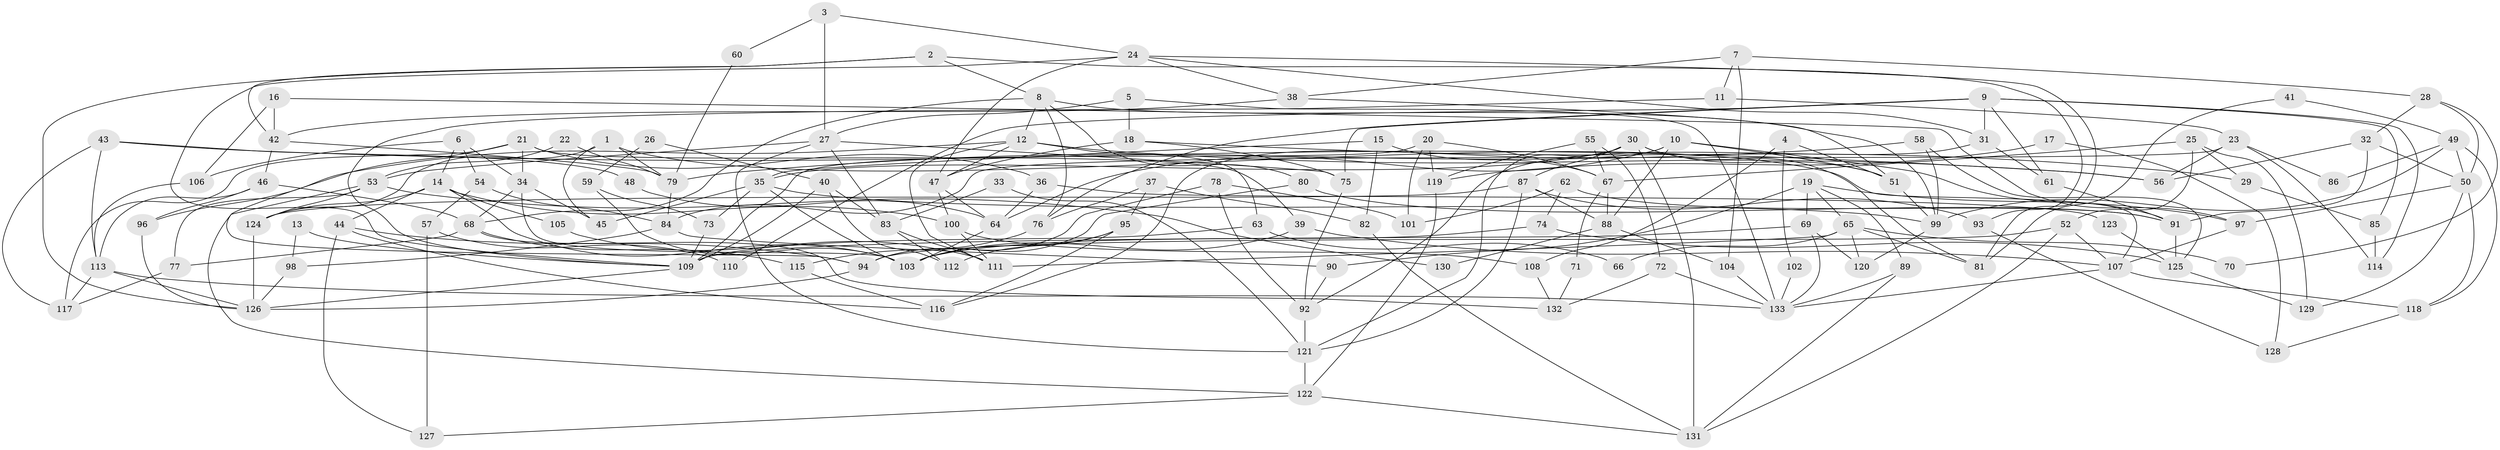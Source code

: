 // coarse degree distribution, {11: 0.025, 6: 0.1125, 4: 0.1125, 16: 0.0125, 3: 0.2875, 9: 0.0375, 13: 0.025, 8: 0.05, 5: 0.15, 14: 0.0125, 7: 0.05, 2: 0.125}
// Generated by graph-tools (version 1.1) at 2025/51/03/04/25 22:51:09]
// undirected, 133 vertices, 266 edges
graph export_dot {
  node [color=gray90,style=filled];
  1;
  2;
  3;
  4;
  5;
  6;
  7;
  8;
  9;
  10;
  11;
  12;
  13;
  14;
  15;
  16;
  17;
  18;
  19;
  20;
  21;
  22;
  23;
  24;
  25;
  26;
  27;
  28;
  29;
  30;
  31;
  32;
  33;
  34;
  35;
  36;
  37;
  38;
  39;
  40;
  41;
  42;
  43;
  44;
  45;
  46;
  47;
  48;
  49;
  50;
  51;
  52;
  53;
  54;
  55;
  56;
  57;
  58;
  59;
  60;
  61;
  62;
  63;
  64;
  65;
  66;
  67;
  68;
  69;
  70;
  71;
  72;
  73;
  74;
  75;
  76;
  77;
  78;
  79;
  80;
  81;
  82;
  83;
  84;
  85;
  86;
  87;
  88;
  89;
  90;
  91;
  92;
  93;
  94;
  95;
  96;
  97;
  98;
  99;
  100;
  101;
  102;
  103;
  104;
  105;
  106;
  107;
  108;
  109;
  110;
  111;
  112;
  113;
  114;
  115;
  116;
  117;
  118;
  119;
  120;
  121;
  122;
  123;
  124;
  125;
  126;
  127;
  128;
  129;
  130;
  131;
  132;
  133;
  1 -- 45;
  1 -- 107;
  1 -- 79;
  1 -- 124;
  2 -- 126;
  2 -- 42;
  2 -- 8;
  2 -- 93;
  3 -- 24;
  3 -- 27;
  3 -- 60;
  4 -- 51;
  4 -- 108;
  4 -- 102;
  5 -- 133;
  5 -- 27;
  5 -- 18;
  6 -- 34;
  6 -- 14;
  6 -- 54;
  6 -- 106;
  7 -- 28;
  7 -- 104;
  7 -- 11;
  7 -- 38;
  8 -- 12;
  8 -- 68;
  8 -- 76;
  8 -- 80;
  8 -- 99;
  9 -- 76;
  9 -- 31;
  9 -- 61;
  9 -- 75;
  9 -- 85;
  9 -- 110;
  9 -- 114;
  10 -- 88;
  10 -- 91;
  10 -- 51;
  10 -- 64;
  10 -- 116;
  11 -- 109;
  11 -- 23;
  12 -- 96;
  12 -- 111;
  12 -- 47;
  12 -- 56;
  12 -- 63;
  13 -- 98;
  13 -- 109;
  14 -- 103;
  14 -- 124;
  14 -- 44;
  14 -- 100;
  14 -- 105;
  15 -- 35;
  15 -- 82;
  15 -- 67;
  16 -- 42;
  16 -- 106;
  16 -- 97;
  17 -- 119;
  17 -- 128;
  18 -- 29;
  18 -- 47;
  18 -- 75;
  19 -- 65;
  19 -- 97;
  19 -- 69;
  19 -- 89;
  19 -- 90;
  20 -- 109;
  20 -- 67;
  20 -- 101;
  20 -- 119;
  21 -- 94;
  21 -- 117;
  21 -- 34;
  21 -- 36;
  21 -- 39;
  22 -- 53;
  22 -- 79;
  23 -- 84;
  23 -- 56;
  23 -- 86;
  23 -- 114;
  24 -- 47;
  24 -- 38;
  24 -- 31;
  24 -- 81;
  24 -- 109;
  25 -- 129;
  25 -- 52;
  25 -- 29;
  25 -- 67;
  26 -- 59;
  26 -- 40;
  27 -- 75;
  27 -- 121;
  27 -- 53;
  27 -- 83;
  28 -- 32;
  28 -- 50;
  28 -- 70;
  29 -- 85;
  30 -- 51;
  30 -- 81;
  30 -- 35;
  30 -- 87;
  30 -- 121;
  30 -- 131;
  31 -- 92;
  31 -- 61;
  32 -- 50;
  32 -- 56;
  32 -- 91;
  33 -- 83;
  33 -- 121;
  34 -- 103;
  34 -- 45;
  34 -- 68;
  35 -- 99;
  35 -- 45;
  35 -- 73;
  35 -- 103;
  36 -- 64;
  36 -- 123;
  37 -- 95;
  37 -- 76;
  37 -- 82;
  38 -- 51;
  38 -- 42;
  39 -- 103;
  39 -- 107;
  40 -- 83;
  40 -- 109;
  40 -- 112;
  41 -- 81;
  41 -- 49;
  42 -- 46;
  42 -- 79;
  43 -- 113;
  43 -- 56;
  43 -- 48;
  43 -- 117;
  44 -- 94;
  44 -- 116;
  44 -- 127;
  46 -- 68;
  46 -- 113;
  46 -- 96;
  47 -- 64;
  47 -- 100;
  48 -- 64;
  49 -- 99;
  49 -- 50;
  49 -- 86;
  49 -- 118;
  50 -- 118;
  50 -- 97;
  50 -- 129;
  51 -- 99;
  52 -- 107;
  52 -- 94;
  52 -- 131;
  53 -- 124;
  53 -- 77;
  53 -- 122;
  53 -- 130;
  54 -- 84;
  54 -- 57;
  55 -- 119;
  55 -- 67;
  55 -- 72;
  57 -- 127;
  57 -- 110;
  58 -- 79;
  58 -- 125;
  58 -- 99;
  59 -- 103;
  59 -- 73;
  60 -- 79;
  61 -- 91;
  62 -- 91;
  62 -- 101;
  62 -- 74;
  63 -- 109;
  63 -- 66;
  64 -- 103;
  65 -- 120;
  65 -- 111;
  65 -- 66;
  65 -- 70;
  65 -- 81;
  67 -- 71;
  67 -- 88;
  68 -- 77;
  68 -- 115;
  68 -- 132;
  69 -- 109;
  69 -- 120;
  69 -- 133;
  71 -- 132;
  72 -- 133;
  72 -- 132;
  73 -- 109;
  74 -- 103;
  74 -- 125;
  75 -- 92;
  76 -- 115;
  77 -- 117;
  78 -- 94;
  78 -- 92;
  78 -- 101;
  79 -- 84;
  80 -- 91;
  80 -- 94;
  82 -- 131;
  83 -- 112;
  83 -- 111;
  84 -- 90;
  84 -- 98;
  85 -- 114;
  87 -- 121;
  87 -- 88;
  87 -- 93;
  87 -- 124;
  88 -- 104;
  88 -- 130;
  89 -- 131;
  89 -- 133;
  90 -- 92;
  91 -- 125;
  92 -- 121;
  93 -- 128;
  94 -- 126;
  95 -- 103;
  95 -- 116;
  95 -- 112;
  96 -- 126;
  97 -- 107;
  98 -- 126;
  99 -- 120;
  100 -- 108;
  100 -- 111;
  102 -- 133;
  104 -- 133;
  105 -- 111;
  106 -- 113;
  107 -- 133;
  107 -- 118;
  108 -- 132;
  109 -- 126;
  113 -- 117;
  113 -- 133;
  113 -- 126;
  115 -- 116;
  118 -- 128;
  119 -- 122;
  121 -- 122;
  122 -- 131;
  122 -- 127;
  123 -- 125;
  124 -- 126;
  125 -- 129;
}
